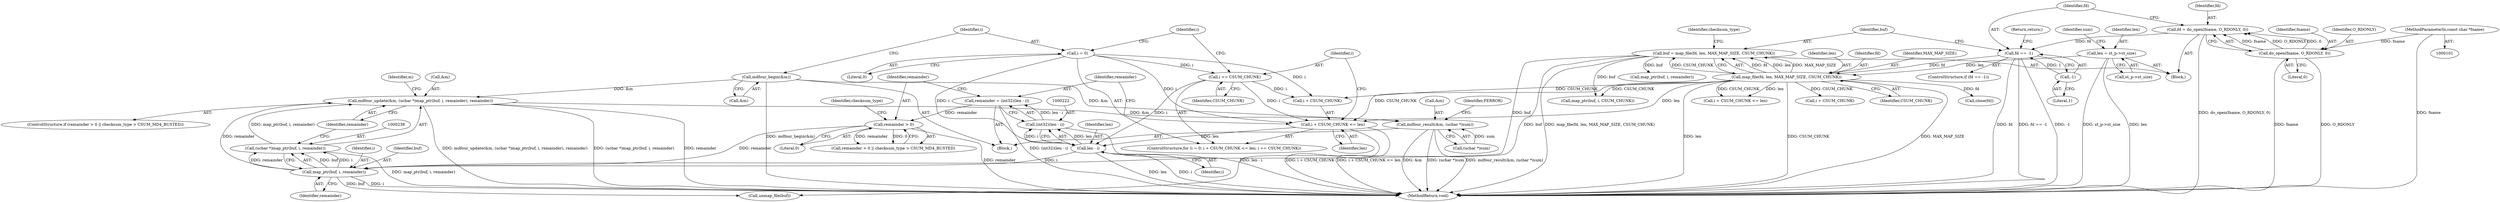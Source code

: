 digraph "0_samba_7b8a4ecd6ff9cdf4e5d3850ebf822f1e989255b3_0@API" {
"1000234" [label="(Call,mdfour_update(&m, (uchar *)map_ptr(buf, i, remainder), remainder))"];
"1000203" [label="(Call,mdfour_begin(&m))"];
"1000237" [label="(Call,(uchar *)map_ptr(buf, i, remainder))"];
"1000239" [label="(Call,map_ptr(buf, i, remainder))"];
"1000133" [label="(Call,buf = map_file(fd, len, MAX_MAP_SIZE, CSUM_CHUNK))"];
"1000135" [label="(Call,map_file(fd, len, MAX_MAP_SIZE, CSUM_CHUNK))"];
"1000128" [label="(Call,fd == -1)"];
"1000121" [label="(Call,fd = do_open(fname, O_RDONLY, 0))"];
"1000123" [label="(Call,do_open(fname, O_RDONLY, 0))"];
"1000102" [label="(MethodParameterIn,const char *fname)"];
"1000130" [label="(Call,-1)"];
"1000109" [label="(Call,len = st_p->st_size)"];
"1000223" [label="(Call,len - i)"];
"1000210" [label="(Call,i + CSUM_CHUNK <= len)"];
"1000215" [label="(Call,i += CSUM_CHUNK)"];
"1000207" [label="(Call,i = 0)"];
"1000228" [label="(Call,remainder > 0)"];
"1000219" [label="(Call,remainder = (int32)(len - i))"];
"1000221" [label="(Call,(int32)(len - i))"];
"1000244" [label="(Call,mdfour_result(&m, (uchar *)sum))"];
"1000204" [label="(Call,&m)"];
"1000137" [label="(Identifier,len)"];
"1000234" [label="(Call,mdfour_update(&m, (uchar *)map_ptr(buf, i, remainder), remainder))"];
"1000109" [label="(Call,len = st_p->st_size)"];
"1000124" [label="(Identifier,fname)"];
"1000227" [label="(Call,remainder > 0 || checksum_type > CSUM_MD4_BUSTED)"];
"1000214" [label="(Identifier,len)"];
"1000141" [label="(Identifier,checksum_type)"];
"1000102" [label="(MethodParameterIn,const char *fname)"];
"1000258" [label="(Call,unmap_file(buf))"];
"1000151" [label="(Call,i + CSUM_CHUNK <= len)"];
"1000211" [label="(Call,i + CSUM_CHUNK)"];
"1000121" [label="(Call,fd = do_open(fname, O_RDONLY, 0))"];
"1000126" [label="(Literal,0)"];
"1000219" [label="(Call,remainder = (int32)(len - i))"];
"1000129" [label="(Identifier,fd)"];
"1000208" [label="(Identifier,i)"];
"1000165" [label="(Call,map_ptr(buf, i, CSUM_CHUNK))"];
"1000122" [label="(Identifier,fd)"];
"1000224" [label="(Identifier,len)"];
"1000152" [label="(Call,i + CSUM_CHUNK)"];
"1000127" [label="(ControlStructure,if (fd == -1))"];
"1000241" [label="(Identifier,i)"];
"1000229" [label="(Identifier,remainder)"];
"1000118" [label="(Identifier,sum)"];
"1000232" [label="(Identifier,checksum_type)"];
"1000243" [label="(Identifier,remainder)"];
"1000210" [label="(Call,i + CSUM_CHUNK <= len)"];
"1000212" [label="(Identifier,i)"];
"1000223" [label="(Call,len - i)"];
"1000139" [label="(Identifier,CSUM_CHUNK)"];
"1000105" [label="(Block,)"];
"1000216" [label="(Identifier,i)"];
"1000125" [label="(Identifier,O_RDONLY)"];
"1000228" [label="(Call,remainder > 0)"];
"1000242" [label="(Identifier,remainder)"];
"1000186" [label="(Call,map_ptr(buf, i, remainder))"];
"1000245" [label="(Call,&m)"];
"1000136" [label="(Identifier,fd)"];
"1000260" [label="(MethodReturn,void)"];
"1000131" [label="(Literal,1)"];
"1000110" [label="(Identifier,len)"];
"1000132" [label="(Return,return;)"];
"1000221" [label="(Call,(int32)(len - i))"];
"1000247" [label="(Call,(uchar *)sum)"];
"1000128" [label="(Call,fd == -1)"];
"1000133" [label="(Call,buf = map_file(fd, len, MAX_MAP_SIZE, CSUM_CHUNK))"];
"1000123" [label="(Call,do_open(fname, O_RDONLY, 0))"];
"1000220" [label="(Identifier,remainder)"];
"1000138" [label="(Identifier,MAX_MAP_SIZE)"];
"1000256" [label="(Call,close(fd))"];
"1000111" [label="(Call,st_p->st_size)"];
"1000237" [label="(Call,(uchar *)map_ptr(buf, i, remainder))"];
"1000226" [label="(ControlStructure,if (remainder > 0 || checksum_type > CSUM_MD4_BUSTED))"];
"1000134" [label="(Identifier,buf)"];
"1000225" [label="(Identifier,i)"];
"1000246" [label="(Identifier,m)"];
"1000209" [label="(Literal,0)"];
"1000240" [label="(Identifier,buf)"];
"1000206" [label="(ControlStructure,for (i = 0; i + CSUM_CHUNK <= len; i += CSUM_CHUNK))"];
"1000230" [label="(Literal,0)"];
"1000215" [label="(Call,i += CSUM_CHUNK)"];
"1000142" [label="(Block,)"];
"1000244" [label="(Call,mdfour_result(&m, (uchar *)sum))"];
"1000203" [label="(Call,mdfour_begin(&m))"];
"1000235" [label="(Call,&m)"];
"1000239" [label="(Call,map_ptr(buf, i, remainder))"];
"1000135" [label="(Call,map_file(fd, len, MAX_MAP_SIZE, CSUM_CHUNK))"];
"1000251" [label="(Identifier,FERROR)"];
"1000207" [label="(Call,i = 0)"];
"1000217" [label="(Identifier,CSUM_CHUNK)"];
"1000130" [label="(Call,-1)"];
"1000234" -> "1000226"  [label="AST: "];
"1000234" -> "1000243"  [label="CFG: "];
"1000235" -> "1000234"  [label="AST: "];
"1000237" -> "1000234"  [label="AST: "];
"1000243" -> "1000234"  [label="AST: "];
"1000246" -> "1000234"  [label="CFG: "];
"1000234" -> "1000260"  [label="DDG: mdfour_update(&m, (uchar *)map_ptr(buf, i, remainder), remainder)"];
"1000234" -> "1000260"  [label="DDG: (uchar *)map_ptr(buf, i, remainder)"];
"1000234" -> "1000260"  [label="DDG: remainder"];
"1000203" -> "1000234"  [label="DDG: &m"];
"1000237" -> "1000234"  [label="DDG: map_ptr(buf, i, remainder)"];
"1000239" -> "1000234"  [label="DDG: remainder"];
"1000234" -> "1000244"  [label="DDG: &m"];
"1000203" -> "1000142"  [label="AST: "];
"1000203" -> "1000204"  [label="CFG: "];
"1000204" -> "1000203"  [label="AST: "];
"1000208" -> "1000203"  [label="CFG: "];
"1000203" -> "1000260"  [label="DDG: mdfour_begin(&m)"];
"1000203" -> "1000244"  [label="DDG: &m"];
"1000237" -> "1000239"  [label="CFG: "];
"1000238" -> "1000237"  [label="AST: "];
"1000239" -> "1000237"  [label="AST: "];
"1000243" -> "1000237"  [label="CFG: "];
"1000237" -> "1000260"  [label="DDG: map_ptr(buf, i, remainder)"];
"1000239" -> "1000237"  [label="DDG: buf"];
"1000239" -> "1000237"  [label="DDG: i"];
"1000239" -> "1000237"  [label="DDG: remainder"];
"1000239" -> "1000242"  [label="CFG: "];
"1000240" -> "1000239"  [label="AST: "];
"1000241" -> "1000239"  [label="AST: "];
"1000242" -> "1000239"  [label="AST: "];
"1000239" -> "1000260"  [label="DDG: i"];
"1000133" -> "1000239"  [label="DDG: buf"];
"1000223" -> "1000239"  [label="DDG: i"];
"1000228" -> "1000239"  [label="DDG: remainder"];
"1000239" -> "1000258"  [label="DDG: buf"];
"1000133" -> "1000105"  [label="AST: "];
"1000133" -> "1000135"  [label="CFG: "];
"1000134" -> "1000133"  [label="AST: "];
"1000135" -> "1000133"  [label="AST: "];
"1000141" -> "1000133"  [label="CFG: "];
"1000133" -> "1000260"  [label="DDG: map_file(fd, len, MAX_MAP_SIZE, CSUM_CHUNK)"];
"1000135" -> "1000133"  [label="DDG: fd"];
"1000135" -> "1000133"  [label="DDG: len"];
"1000135" -> "1000133"  [label="DDG: MAX_MAP_SIZE"];
"1000135" -> "1000133"  [label="DDG: CSUM_CHUNK"];
"1000133" -> "1000165"  [label="DDG: buf"];
"1000133" -> "1000186"  [label="DDG: buf"];
"1000133" -> "1000258"  [label="DDG: buf"];
"1000135" -> "1000139"  [label="CFG: "];
"1000136" -> "1000135"  [label="AST: "];
"1000137" -> "1000135"  [label="AST: "];
"1000138" -> "1000135"  [label="AST: "];
"1000139" -> "1000135"  [label="AST: "];
"1000135" -> "1000260"  [label="DDG: CSUM_CHUNK"];
"1000135" -> "1000260"  [label="DDG: MAX_MAP_SIZE"];
"1000135" -> "1000260"  [label="DDG: len"];
"1000128" -> "1000135"  [label="DDG: fd"];
"1000109" -> "1000135"  [label="DDG: len"];
"1000135" -> "1000151"  [label="DDG: CSUM_CHUNK"];
"1000135" -> "1000151"  [label="DDG: len"];
"1000135" -> "1000152"  [label="DDG: CSUM_CHUNK"];
"1000135" -> "1000165"  [label="DDG: CSUM_CHUNK"];
"1000135" -> "1000210"  [label="DDG: CSUM_CHUNK"];
"1000135" -> "1000210"  [label="DDG: len"];
"1000135" -> "1000211"  [label="DDG: CSUM_CHUNK"];
"1000135" -> "1000256"  [label="DDG: fd"];
"1000128" -> "1000127"  [label="AST: "];
"1000128" -> "1000130"  [label="CFG: "];
"1000129" -> "1000128"  [label="AST: "];
"1000130" -> "1000128"  [label="AST: "];
"1000132" -> "1000128"  [label="CFG: "];
"1000134" -> "1000128"  [label="CFG: "];
"1000128" -> "1000260"  [label="DDG: -1"];
"1000128" -> "1000260"  [label="DDG: fd"];
"1000128" -> "1000260"  [label="DDG: fd == -1"];
"1000121" -> "1000128"  [label="DDG: fd"];
"1000130" -> "1000128"  [label="DDG: 1"];
"1000121" -> "1000105"  [label="AST: "];
"1000121" -> "1000123"  [label="CFG: "];
"1000122" -> "1000121"  [label="AST: "];
"1000123" -> "1000121"  [label="AST: "];
"1000129" -> "1000121"  [label="CFG: "];
"1000121" -> "1000260"  [label="DDG: do_open(fname, O_RDONLY, 0)"];
"1000123" -> "1000121"  [label="DDG: fname"];
"1000123" -> "1000121"  [label="DDG: O_RDONLY"];
"1000123" -> "1000121"  [label="DDG: 0"];
"1000123" -> "1000126"  [label="CFG: "];
"1000124" -> "1000123"  [label="AST: "];
"1000125" -> "1000123"  [label="AST: "];
"1000126" -> "1000123"  [label="AST: "];
"1000123" -> "1000260"  [label="DDG: O_RDONLY"];
"1000123" -> "1000260"  [label="DDG: fname"];
"1000102" -> "1000123"  [label="DDG: fname"];
"1000102" -> "1000101"  [label="AST: "];
"1000102" -> "1000260"  [label="DDG: fname"];
"1000130" -> "1000131"  [label="CFG: "];
"1000131" -> "1000130"  [label="AST: "];
"1000109" -> "1000105"  [label="AST: "];
"1000109" -> "1000111"  [label="CFG: "];
"1000110" -> "1000109"  [label="AST: "];
"1000111" -> "1000109"  [label="AST: "];
"1000118" -> "1000109"  [label="CFG: "];
"1000109" -> "1000260"  [label="DDG: len"];
"1000109" -> "1000260"  [label="DDG: st_p->st_size"];
"1000223" -> "1000221"  [label="AST: "];
"1000223" -> "1000225"  [label="CFG: "];
"1000224" -> "1000223"  [label="AST: "];
"1000225" -> "1000223"  [label="AST: "];
"1000221" -> "1000223"  [label="CFG: "];
"1000223" -> "1000260"  [label="DDG: i"];
"1000223" -> "1000260"  [label="DDG: len"];
"1000223" -> "1000221"  [label="DDG: len"];
"1000223" -> "1000221"  [label="DDG: i"];
"1000210" -> "1000223"  [label="DDG: len"];
"1000215" -> "1000223"  [label="DDG: i"];
"1000207" -> "1000223"  [label="DDG: i"];
"1000210" -> "1000206"  [label="AST: "];
"1000210" -> "1000214"  [label="CFG: "];
"1000211" -> "1000210"  [label="AST: "];
"1000214" -> "1000210"  [label="AST: "];
"1000216" -> "1000210"  [label="CFG: "];
"1000220" -> "1000210"  [label="CFG: "];
"1000210" -> "1000260"  [label="DDG: i + CSUM_CHUNK <= len"];
"1000210" -> "1000260"  [label="DDG: i + CSUM_CHUNK"];
"1000215" -> "1000210"  [label="DDG: i"];
"1000207" -> "1000210"  [label="DDG: i"];
"1000215" -> "1000206"  [label="AST: "];
"1000215" -> "1000217"  [label="CFG: "];
"1000216" -> "1000215"  [label="AST: "];
"1000217" -> "1000215"  [label="AST: "];
"1000212" -> "1000215"  [label="CFG: "];
"1000215" -> "1000211"  [label="DDG: i"];
"1000207" -> "1000215"  [label="DDG: i"];
"1000207" -> "1000206"  [label="AST: "];
"1000207" -> "1000209"  [label="CFG: "];
"1000208" -> "1000207"  [label="AST: "];
"1000209" -> "1000207"  [label="AST: "];
"1000212" -> "1000207"  [label="CFG: "];
"1000207" -> "1000211"  [label="DDG: i"];
"1000228" -> "1000227"  [label="AST: "];
"1000228" -> "1000230"  [label="CFG: "];
"1000229" -> "1000228"  [label="AST: "];
"1000230" -> "1000228"  [label="AST: "];
"1000232" -> "1000228"  [label="CFG: "];
"1000227" -> "1000228"  [label="CFG: "];
"1000228" -> "1000260"  [label="DDG: remainder"];
"1000228" -> "1000227"  [label="DDG: remainder"];
"1000228" -> "1000227"  [label="DDG: 0"];
"1000219" -> "1000228"  [label="DDG: remainder"];
"1000219" -> "1000142"  [label="AST: "];
"1000219" -> "1000221"  [label="CFG: "];
"1000220" -> "1000219"  [label="AST: "];
"1000221" -> "1000219"  [label="AST: "];
"1000229" -> "1000219"  [label="CFG: "];
"1000219" -> "1000260"  [label="DDG: (int32)(len - i)"];
"1000221" -> "1000219"  [label="DDG: len - i"];
"1000222" -> "1000221"  [label="AST: "];
"1000221" -> "1000260"  [label="DDG: len - i"];
"1000244" -> "1000142"  [label="AST: "];
"1000244" -> "1000247"  [label="CFG: "];
"1000245" -> "1000244"  [label="AST: "];
"1000247" -> "1000244"  [label="AST: "];
"1000251" -> "1000244"  [label="CFG: "];
"1000244" -> "1000260"  [label="DDG: mdfour_result(&m, (uchar *)sum)"];
"1000244" -> "1000260"  [label="DDG: &m"];
"1000244" -> "1000260"  [label="DDG: (uchar *)sum"];
"1000247" -> "1000244"  [label="DDG: sum"];
}
